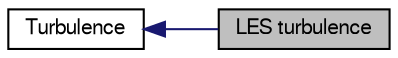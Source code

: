 digraph "LES turbulence"
{
  bgcolor="transparent";
  edge [fontname="FreeSans",fontsize="10",labelfontname="FreeSans",labelfontsize="10"];
  node [fontname="FreeSans",fontsize="10",shape=record];
  rankdir=LR;
  Node0 [label="LES turbulence",height=0.2,width=0.4,color="black", fillcolor="grey75", style="filled" fontcolor="black"];
  Node1 [label="Turbulence",height=0.2,width=0.4,color="black",URL="$a10364.html"];
  Node1->Node0 [shape=plaintext, color="midnightblue", dir="back", style="solid"];
}
